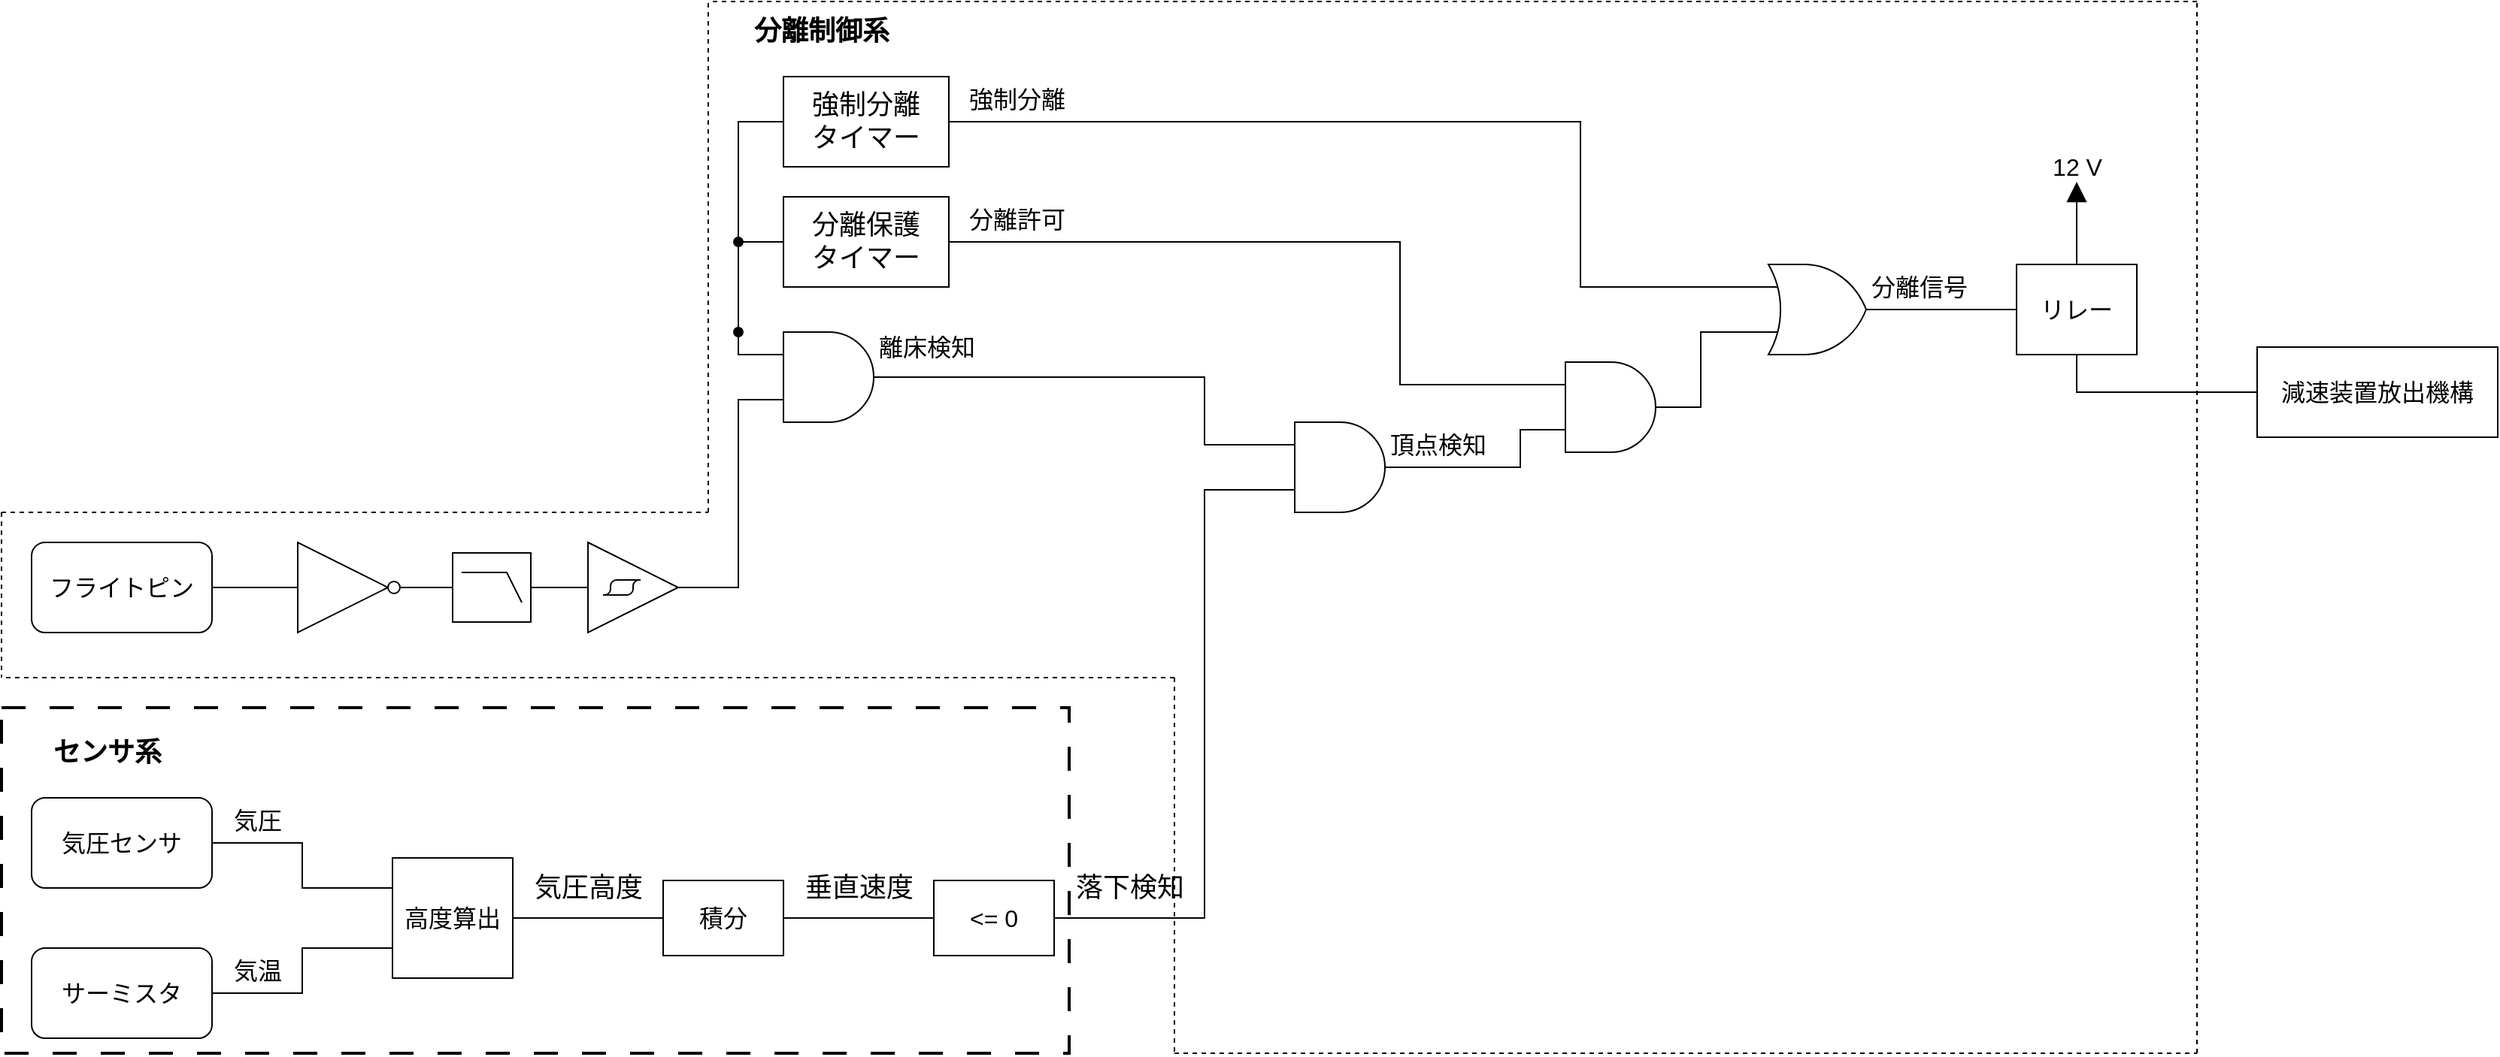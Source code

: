 <mxfile>
    <diagram id="8TEd3o8tfnUCQelQGDyB" name="ページ1">
        <mxGraphModel dx="1014" dy="645" grid="1" gridSize="10" guides="1" tooltips="1" connect="1" arrows="1" fold="1" page="1" pageScale="1" pageWidth="1169" pageHeight="827" background="#ffffff" math="0" shadow="0">
            <root>
                <mxCell id="0"/>
                <mxCell id="1" parent="0"/>
                <mxCell id="16" style="edgeStyle=elbowEdgeStyle;rounded=0;html=1;entryX=0;entryY=0.25;entryDx=0;entryDy=0;entryPerimeter=0;fontSize=18;endArrow=none;endFill=0;" parent="1" target="15" edge="1">
                    <mxGeometry relative="1" as="geometry">
                        <Array as="points">
                            <mxPoint x="550" y="260"/>
                        </Array>
                        <mxPoint x="550" y="250" as="sourcePoint"/>
                    </mxGeometry>
                </mxCell>
                <mxCell id="56" style="edgeStyle=elbowEdgeStyle;rounded=0;html=1;exitX=1;exitY=0.5;exitDx=0;exitDy=0;exitPerimeter=0;entryX=0;entryY=0.25;entryDx=0;entryDy=0;entryPerimeter=0;fontSize=16;startArrow=none;startFill=0;endArrow=none;endFill=0;" parent="1" source="15" target="19" edge="1">
                    <mxGeometry relative="1" as="geometry">
                        <Array as="points">
                            <mxPoint x="860" y="310"/>
                        </Array>
                    </mxGeometry>
                </mxCell>
                <mxCell id="15" value="" style="verticalLabelPosition=bottom;shadow=0;dashed=0;align=center;html=1;verticalAlign=top;shape=mxgraph.electrical.logic_gates.logic_gate;operation=and;dashPattern=8 8;fontSize=18;fillColor=none;" parent="1" vertex="1">
                    <mxGeometry x="560" y="250" width="100" height="60" as="geometry"/>
                </mxCell>
                <mxCell id="18" style="edgeStyle=elbowEdgeStyle;rounded=0;html=1;fontSize=18;endArrow=oval;endFill=1;startArrow=none;startFill=0;" parent="1" source="17" edge="1">
                    <mxGeometry relative="1" as="geometry">
                        <mxPoint x="550" y="250" as="targetPoint"/>
                        <Array as="points">
                            <mxPoint x="550" y="230"/>
                        </Array>
                    </mxGeometry>
                </mxCell>
                <mxCell id="37" style="edgeStyle=elbowEdgeStyle;rounded=0;html=1;entryX=0;entryY=0.25;entryDx=0;entryDy=0;entryPerimeter=0;fontSize=16;startArrow=none;startFill=0;endArrow=none;endFill=0;" parent="1" source="17" target="35" edge="1">
                    <mxGeometry relative="1" as="geometry">
                        <Array as="points">
                            <mxPoint x="990" y="240"/>
                        </Array>
                    </mxGeometry>
                </mxCell>
                <mxCell id="17" value="分離保護&lt;br&gt;タイマー" style="rounded=0;whiteSpace=wrap;html=1;fontSize=18;fillColor=default;" parent="1" vertex="1">
                    <mxGeometry x="580" y="160" width="110" height="60" as="geometry"/>
                </mxCell>
                <mxCell id="36" style="edgeStyle=elbowEdgeStyle;rounded=0;html=1;exitX=1;exitY=0.5;exitDx=0;exitDy=0;exitPerimeter=0;entryX=0;entryY=0.75;entryDx=0;entryDy=0;entryPerimeter=0;fontSize=16;startArrow=none;startFill=0;endArrow=none;endFill=0;" parent="1" source="19" target="35" edge="1">
                    <mxGeometry relative="1" as="geometry">
                        <Array as="points">
                            <mxPoint x="1070" y="330"/>
                            <mxPoint x="1000" y="320"/>
                            <mxPoint x="940" y="320"/>
                        </Array>
                    </mxGeometry>
                </mxCell>
                <mxCell id="19" value="" style="verticalLabelPosition=bottom;shadow=0;dashed=0;align=center;html=1;verticalAlign=top;shape=mxgraph.electrical.logic_gates.logic_gate;operation=and;dashPattern=8 8;fontSize=18;fillColor=none;" parent="1" vertex="1">
                    <mxGeometry x="900" y="310" width="100" height="60" as="geometry"/>
                </mxCell>
                <mxCell id="21" value="&lt;font style=&quot;font-size: 16px;&quot;&gt;離床検知&lt;/font&gt;" style="text;html=1;align=center;verticalAlign=middle;resizable=0;points=[];autosize=1;strokeColor=none;fillColor=none;fontSize=18;" parent="1" vertex="1">
                    <mxGeometry x="630" y="240" width="90" height="40" as="geometry"/>
                </mxCell>
                <mxCell id="34" style="edgeStyle=elbowEdgeStyle;rounded=0;html=1;fontSize=16;startArrow=none;startFill=0;endArrow=oval;endFill=1;" parent="1" source="23" edge="1">
                    <mxGeometry relative="1" as="geometry">
                        <mxPoint x="550" y="190" as="targetPoint"/>
                        <Array as="points">
                            <mxPoint x="550" y="150"/>
                        </Array>
                    </mxGeometry>
                </mxCell>
                <mxCell id="40" style="edgeStyle=elbowEdgeStyle;rounded=0;html=1;entryX=0;entryY=0.25;entryDx=0;entryDy=0;entryPerimeter=0;fontSize=16;startArrow=none;startFill=0;endArrow=none;endFill=0;" parent="1" source="23" target="59" edge="1">
                    <mxGeometry relative="1" as="geometry">
                        <mxPoint x="1060" y="220" as="targetPoint"/>
                        <Array as="points">
                            <mxPoint x="1110" y="160"/>
                        </Array>
                    </mxGeometry>
                </mxCell>
                <mxCell id="23" value="強制分離&lt;br&gt;タイマー" style="rounded=0;whiteSpace=wrap;html=1;fontSize=18;fillColor=default;" parent="1" vertex="1">
                    <mxGeometry x="580" y="80" width="110" height="60" as="geometry"/>
                </mxCell>
                <mxCell id="27" style="edgeStyle=elbowEdgeStyle;rounded=0;html=1;exitX=1;exitY=0.5;exitDx=0;exitDy=0;exitPerimeter=0;entryX=0;entryY=0.75;entryDx=0;entryDy=0;entryPerimeter=0;fontSize=16;startArrow=none;startFill=0;endArrow=none;endFill=0;" parent="1" source="26" target="15" edge="1">
                    <mxGeometry relative="1" as="geometry">
                        <Array as="points">
                            <mxPoint x="550" y="360"/>
                        </Array>
                    </mxGeometry>
                </mxCell>
                <mxCell id="26" value="" style="verticalLabelPosition=bottom;shadow=0;dashed=0;align=center;html=1;verticalAlign=top;shape=mxgraph.electrical.logic_gates.schmitt_trigger;fontSize=16;fillColor=default;" parent="1" vertex="1">
                    <mxGeometry x="430" y="390" width="100" height="60" as="geometry"/>
                </mxCell>
                <mxCell id="29" style="edgeStyle=elbowEdgeStyle;rounded=0;html=1;entryX=0;entryY=0.5;entryDx=0;entryDy=0;entryPerimeter=0;fontSize=16;startArrow=none;startFill=0;endArrow=none;endFill=0;" parent="1" source="28" target="26" edge="1">
                    <mxGeometry relative="1" as="geometry"/>
                </mxCell>
                <mxCell id="28" value="" style="verticalLabelPosition=bottom;shadow=0;dashed=0;align=center;html=1;verticalAlign=top;shape=mxgraph.electrical.logic_gates.lowpass_filter;fontSize=16;fillColor=default;" parent="1" vertex="1">
                    <mxGeometry x="360" y="397" width="52" height="46" as="geometry"/>
                </mxCell>
                <mxCell id="31" style="edgeStyle=elbowEdgeStyle;rounded=0;html=1;exitX=1;exitY=0.5;exitDx=0;exitDy=0;exitPerimeter=0;entryX=0;entryY=0.5;entryDx=0;entryDy=0;entryPerimeter=0;fontSize=16;startArrow=none;startFill=0;endArrow=none;endFill=0;" parent="1" source="30" target="28" edge="1">
                    <mxGeometry relative="1" as="geometry"/>
                </mxCell>
                <mxCell id="30" value="" style="verticalLabelPosition=bottom;shadow=0;dashed=0;align=center;html=1;verticalAlign=top;shape=mxgraph.electrical.logic_gates.inverter_2;fontSize=16;fillColor=default;" parent="1" vertex="1">
                    <mxGeometry x="240" y="390" width="100" height="60" as="geometry"/>
                </mxCell>
                <mxCell id="33" style="edgeStyle=elbowEdgeStyle;rounded=0;html=1;entryX=0;entryY=0.5;entryDx=0;entryDy=0;entryPerimeter=0;fontSize=16;startArrow=none;startFill=0;endArrow=none;endFill=0;" parent="1" source="32" target="30" edge="1">
                    <mxGeometry relative="1" as="geometry"/>
                </mxCell>
                <mxCell id="32" value="フライトピン" style="rounded=1;whiteSpace=wrap;html=1;fontSize=16;fillColor=default;" parent="1" vertex="1">
                    <mxGeometry x="80" y="390" width="120" height="60" as="geometry"/>
                </mxCell>
                <mxCell id="39" style="edgeStyle=elbowEdgeStyle;rounded=0;html=1;exitX=1;exitY=0.5;exitDx=0;exitDy=0;exitPerimeter=0;entryX=0;entryY=0.75;entryDx=0;entryDy=0;entryPerimeter=0;fontSize=16;startArrow=none;startFill=0;endArrow=none;endFill=0;" parent="1" source="35" target="59" edge="1">
                    <mxGeometry relative="1" as="geometry">
                        <mxPoint x="1140" y="250" as="targetPoint"/>
                        <Array as="points">
                            <mxPoint x="1190" y="260"/>
                            <mxPoint x="1120" y="270"/>
                        </Array>
                    </mxGeometry>
                </mxCell>
                <mxCell id="35" value="" style="verticalLabelPosition=bottom;shadow=0;dashed=0;align=center;html=1;verticalAlign=top;shape=mxgraph.electrical.logic_gates.logic_gate;operation=and;dashPattern=8 8;fontSize=18;fillColor=none;" parent="1" vertex="1">
                    <mxGeometry x="1080" y="270" width="100" height="60" as="geometry"/>
                </mxCell>
                <mxCell id="41" value="分離許可" style="text;html=1;align=center;verticalAlign=middle;resizable=0;points=[];autosize=1;strokeColor=none;fillColor=none;fontSize=16;" parent="1" vertex="1">
                    <mxGeometry x="690" y="160" width="90" height="30" as="geometry"/>
                </mxCell>
                <mxCell id="42" value="強制分離" style="text;html=1;align=center;verticalAlign=middle;resizable=0;points=[];autosize=1;strokeColor=none;fillColor=none;fontSize=16;" parent="1" vertex="1">
                    <mxGeometry x="690" y="80" width="90" height="30" as="geometry"/>
                </mxCell>
                <mxCell id="46" style="edgeStyle=elbowEdgeStyle;rounded=0;html=1;entryX=0;entryY=0.25;entryDx=0;entryDy=0;fontSize=16;startArrow=none;startFill=0;endArrow=none;endFill=0;" parent="1" source="43" target="45" edge="1">
                    <mxGeometry relative="1" as="geometry"/>
                </mxCell>
                <mxCell id="43" value="気圧センサ" style="rounded=1;whiteSpace=wrap;html=1;fontSize=16;fillColor=default;" parent="1" vertex="1">
                    <mxGeometry x="80" y="560" width="120" height="60" as="geometry"/>
                </mxCell>
                <mxCell id="47" style="edgeStyle=elbowEdgeStyle;rounded=0;html=1;entryX=0;entryY=0.75;entryDx=0;entryDy=0;fontSize=16;startArrow=none;startFill=0;endArrow=none;endFill=0;" parent="1" source="44" target="45" edge="1">
                    <mxGeometry relative="1" as="geometry"/>
                </mxCell>
                <mxCell id="44" value="サーミスタ" style="rounded=1;whiteSpace=wrap;html=1;fontSize=16;fillColor=default;" parent="1" vertex="1">
                    <mxGeometry x="80" y="660" width="120" height="60" as="geometry"/>
                </mxCell>
                <mxCell id="51" style="edgeStyle=elbowEdgeStyle;rounded=0;html=1;entryX=0;entryY=0.5;entryDx=0;entryDy=0;fontSize=16;startArrow=none;startFill=0;endArrow=none;endFill=0;" parent="1" source="45" target="50" edge="1">
                    <mxGeometry relative="1" as="geometry"/>
                </mxCell>
                <mxCell id="45" value="高度算出" style="rounded=0;whiteSpace=wrap;html=1;fontSize=16;fillColor=default;" parent="1" vertex="1">
                    <mxGeometry x="320" y="600" width="80" height="80" as="geometry"/>
                </mxCell>
                <mxCell id="48" value="気圧" style="text;html=1;align=center;verticalAlign=middle;resizable=0;points=[];autosize=1;strokeColor=none;fillColor=none;fontSize=16;" parent="1" vertex="1">
                    <mxGeometry x="200" y="560" width="60" height="30" as="geometry"/>
                </mxCell>
                <mxCell id="49" value="気温" style="text;html=1;align=center;verticalAlign=middle;resizable=0;points=[];autosize=1;strokeColor=none;fillColor=none;fontSize=16;" parent="1" vertex="1">
                    <mxGeometry x="200" y="660" width="60" height="30" as="geometry"/>
                </mxCell>
                <mxCell id="53" style="edgeStyle=elbowEdgeStyle;rounded=0;html=1;entryX=0;entryY=0.5;entryDx=0;entryDy=0;fontSize=16;startArrow=none;startFill=0;endArrow=none;endFill=0;" parent="1" source="50" target="52" edge="1">
                    <mxGeometry relative="1" as="geometry"/>
                </mxCell>
                <mxCell id="50" value="積分" style="rounded=0;whiteSpace=wrap;html=1;fontSize=16;fillColor=default;" parent="1" vertex="1">
                    <mxGeometry x="500" y="615" width="80" height="50" as="geometry"/>
                </mxCell>
                <mxCell id="57" style="edgeStyle=elbowEdgeStyle;rounded=0;html=1;entryX=0;entryY=0.75;entryDx=0;entryDy=0;entryPerimeter=0;fontSize=16;startArrow=none;startFill=0;endArrow=none;endFill=0;" parent="1" source="52" target="19" edge="1">
                    <mxGeometry relative="1" as="geometry">
                        <Array as="points">
                            <mxPoint x="860" y="500"/>
                        </Array>
                    </mxGeometry>
                </mxCell>
                <mxCell id="52" value="&amp;lt;= 0" style="rounded=0;whiteSpace=wrap;html=1;fontSize=16;fillColor=default;" parent="1" vertex="1">
                    <mxGeometry x="680" y="615" width="80" height="50" as="geometry"/>
                </mxCell>
                <mxCell id="58" value="頂点検知" style="text;html=1;align=center;verticalAlign=middle;resizable=0;points=[];autosize=1;strokeColor=none;fillColor=none;fontSize=16;" parent="1" vertex="1">
                    <mxGeometry x="970" y="310" width="90" height="30" as="geometry"/>
                </mxCell>
                <mxCell id="61" style="edgeStyle=elbowEdgeStyle;rounded=0;html=1;exitX=1;exitY=0.5;exitDx=0;exitDy=0;exitPerimeter=0;entryX=0;entryY=0.5;entryDx=0;entryDy=0;fontSize=16;startArrow=none;startFill=0;endArrow=none;endFill=0;" parent="1" target="60" edge="1">
                    <mxGeometry relative="1" as="geometry">
                        <mxPoint x="1320" y="235" as="sourcePoint"/>
                    </mxGeometry>
                </mxCell>
                <mxCell id="59" value="" style="verticalLabelPosition=bottom;shadow=0;dashed=0;align=center;html=1;verticalAlign=top;shape=mxgraph.electrical.logic_gates.logic_gate;operation=or;fontSize=16;fillColor=default;" parent="1" vertex="1">
                    <mxGeometry x="1220" y="205" width="100" height="60" as="geometry"/>
                </mxCell>
                <mxCell id="64" style="edgeStyle=elbowEdgeStyle;rounded=0;html=1;fontSize=16;startArrow=none;startFill=0;endArrow=block;endFill=1;endSize=11;startSize=6;targetPerimeterSpacing=0;strokeWidth=1;" parent="1" source="60" edge="1">
                    <mxGeometry relative="1" as="geometry">
                        <mxPoint x="1440" y="150.0" as="targetPoint"/>
                    </mxGeometry>
                </mxCell>
                <mxCell id="67" style="edgeStyle=elbowEdgeStyle;rounded=0;html=1;entryX=0;entryY=0.5;entryDx=0;entryDy=0;strokeWidth=1;fontSize=16;startArrow=none;startFill=0;endArrow=none;endFill=0;startSize=6;endSize=11;targetPerimeterSpacing=0;exitX=0.5;exitY=1;exitDx=0;exitDy=0;" parent="1" source="60" target="66" edge="1">
                    <mxGeometry relative="1" as="geometry">
                        <Array as="points">
                            <mxPoint x="1440" y="280"/>
                        </Array>
                    </mxGeometry>
                </mxCell>
                <mxCell id="60" value="リレー" style="rounded=0;whiteSpace=wrap;html=1;fontSize=16;fillColor=default;" parent="1" vertex="1">
                    <mxGeometry x="1400" y="205" width="80" height="60" as="geometry"/>
                </mxCell>
                <mxCell id="62" value="分離信号" style="text;html=1;align=center;verticalAlign=middle;resizable=0;points=[];autosize=1;strokeColor=none;fillColor=none;fontSize=16;" parent="1" vertex="1">
                    <mxGeometry x="1290" y="205" width="90" height="30" as="geometry"/>
                </mxCell>
                <mxCell id="65" value="12 V" style="text;html=1;align=center;verticalAlign=middle;resizable=0;points=[];autosize=1;strokeColor=none;fillColor=none;fontSize=16;" parent="1" vertex="1">
                    <mxGeometry x="1410" y="125" width="60" height="30" as="geometry"/>
                </mxCell>
                <mxCell id="66" value="減速装置放出機構" style="rounded=0;whiteSpace=wrap;html=1;fontSize=16;fillColor=default;" parent="1" vertex="1">
                    <mxGeometry x="1560" y="260" width="160" height="60" as="geometry"/>
                </mxCell>
                <mxCell id="68" value="" style="endArrow=none;dashed=1;html=1;rounded=0;strokeWidth=1;fontSize=16;startSize=6;endSize=11;targetPerimeterSpacing=0;" parent="1" edge="1">
                    <mxGeometry width="50" height="50" relative="1" as="geometry">
                        <mxPoint x="60" y="370" as="sourcePoint"/>
                        <mxPoint x="530" y="370" as="targetPoint"/>
                    </mxGeometry>
                </mxCell>
                <mxCell id="69" value="" style="endArrow=none;dashed=1;html=1;rounded=0;strokeWidth=1;fontSize=16;startSize=6;endSize=11;targetPerimeterSpacing=0;" parent="1" edge="1">
                    <mxGeometry width="50" height="50" relative="1" as="geometry">
                        <mxPoint x="530" y="370" as="sourcePoint"/>
                        <mxPoint x="530" y="30" as="targetPoint"/>
                    </mxGeometry>
                </mxCell>
                <mxCell id="70" value="&lt;b&gt;&lt;font style=&quot;font-size: 18px;&quot;&gt;分離制御系&lt;/font&gt;&lt;/b&gt;" style="text;html=1;align=center;verticalAlign=middle;resizable=0;points=[];autosize=1;strokeColor=none;fillColor=none;fontSize=16;" parent="1" vertex="1">
                    <mxGeometry x="550" y="30" width="110" height="40" as="geometry"/>
                </mxCell>
                <mxCell id="71" value="&lt;b&gt;センサ系&lt;/b&gt;" style="text;html=1;align=center;verticalAlign=middle;resizable=0;points=[];autosize=1;strokeColor=none;fillColor=none;fontSize=18;" parent="1" vertex="1">
                    <mxGeometry x="80" y="510" width="100" height="40" as="geometry"/>
                </mxCell>
                <mxCell id="72" value="" style="endArrow=none;dashed=1;html=1;rounded=0;strokeWidth=1;fontSize=16;startSize=6;endSize=11;targetPerimeterSpacing=0;" parent="1" edge="1">
                    <mxGeometry width="50" height="50" relative="1" as="geometry">
                        <mxPoint x="60" y="370" as="sourcePoint"/>
                        <mxPoint x="60" y="480" as="targetPoint"/>
                    </mxGeometry>
                </mxCell>
                <mxCell id="73" value="" style="endArrow=none;dashed=1;html=1;rounded=0;strokeWidth=1;fontSize=16;startSize=6;endSize=11;targetPerimeterSpacing=0;" parent="1" edge="1">
                    <mxGeometry width="50" height="50" relative="1" as="geometry">
                        <mxPoint x="840" y="480" as="sourcePoint"/>
                        <mxPoint x="60" y="480" as="targetPoint"/>
                    </mxGeometry>
                </mxCell>
                <mxCell id="74" value="落下検知" style="text;html=1;align=center;verticalAlign=middle;resizable=0;points=[];autosize=1;strokeColor=none;fillColor=none;fontSize=18;" parent="1" vertex="1">
                    <mxGeometry x="760" y="600" width="100" height="40" as="geometry"/>
                </mxCell>
                <mxCell id="75" value="垂直速度" style="text;html=1;align=center;verticalAlign=middle;resizable=0;points=[];autosize=1;strokeColor=none;fillColor=none;fontSize=18;" parent="1" vertex="1">
                    <mxGeometry x="580" y="600" width="100" height="40" as="geometry"/>
                </mxCell>
                <mxCell id="77" value="気圧高度" style="text;html=1;align=center;verticalAlign=middle;resizable=0;points=[];autosize=1;strokeColor=none;fillColor=none;fontSize=18;" parent="1" vertex="1">
                    <mxGeometry x="400" y="600" width="100" height="40" as="geometry"/>
                </mxCell>
                <mxCell id="78" value="" style="endArrow=none;dashed=1;html=1;rounded=0;strokeWidth=1;fontSize=16;startSize=6;endSize=11;targetPerimeterSpacing=0;" parent="1" edge="1">
                    <mxGeometry width="50" height="50" relative="1" as="geometry">
                        <mxPoint x="1520" y="30" as="sourcePoint"/>
                        <mxPoint x="530" y="30" as="targetPoint"/>
                    </mxGeometry>
                </mxCell>
                <mxCell id="79" value="" style="endArrow=none;dashed=1;html=1;rounded=0;strokeWidth=1;fontSize=16;startSize=6;endSize=11;targetPerimeterSpacing=0;" parent="1" edge="1">
                    <mxGeometry width="50" height="50" relative="1" as="geometry">
                        <mxPoint x="840" y="480" as="sourcePoint"/>
                        <mxPoint x="840" y="730" as="targetPoint"/>
                    </mxGeometry>
                </mxCell>
                <mxCell id="80" value="" style="endArrow=none;dashed=1;html=1;strokeWidth=1;rounded=0;fontSize=18;startSize=6;endSize=11;targetPerimeterSpacing=0;" parent="1" edge="1">
                    <mxGeometry width="50" height="50" relative="1" as="geometry">
                        <mxPoint x="1520" y="730" as="sourcePoint"/>
                        <mxPoint x="1520" y="30" as="targetPoint"/>
                    </mxGeometry>
                </mxCell>
                <mxCell id="81" value="" style="endArrow=none;dashed=1;html=1;strokeWidth=1;rounded=0;fontSize=18;startSize=6;endSize=11;targetPerimeterSpacing=0;" parent="1" edge="1">
                    <mxGeometry width="50" height="50" relative="1" as="geometry">
                        <mxPoint x="840" y="730" as="sourcePoint"/>
                        <mxPoint x="1520" y="730" as="targetPoint"/>
                    </mxGeometry>
                </mxCell>
                <mxCell id="82" value="" style="rounded=0;whiteSpace=wrap;html=1;fontSize=18;fillColor=none;dashed=1;dashPattern=8 8;strokeWidth=2;" parent="1" vertex="1">
                    <mxGeometry x="60" y="500" width="710" height="230" as="geometry"/>
                </mxCell>
            </root>
        </mxGraphModel>
    </diagram>
</mxfile>